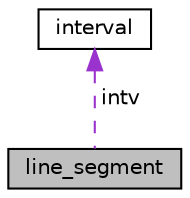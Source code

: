 digraph "line_segment"
{
 // LATEX_PDF_SIZE
  edge [fontname="Helvetica",fontsize="10",labelfontname="Helvetica",labelfontsize="10"];
  node [fontname="Helvetica",fontsize="10",shape=record];
  Node1 [label="line_segment",height=0.2,width=0.4,color="black", fillcolor="grey75", style="filled", fontcolor="black",tooltip=" "];
  Node2 -> Node1 [dir="back",color="darkorchid3",fontsize="10",style="dashed",label=" intv" ,fontname="Helvetica"];
  Node2 [label="interval",height=0.2,width=0.4,color="black", fillcolor="white", style="filled",URL="$structinterval.html",tooltip=" "];
}
